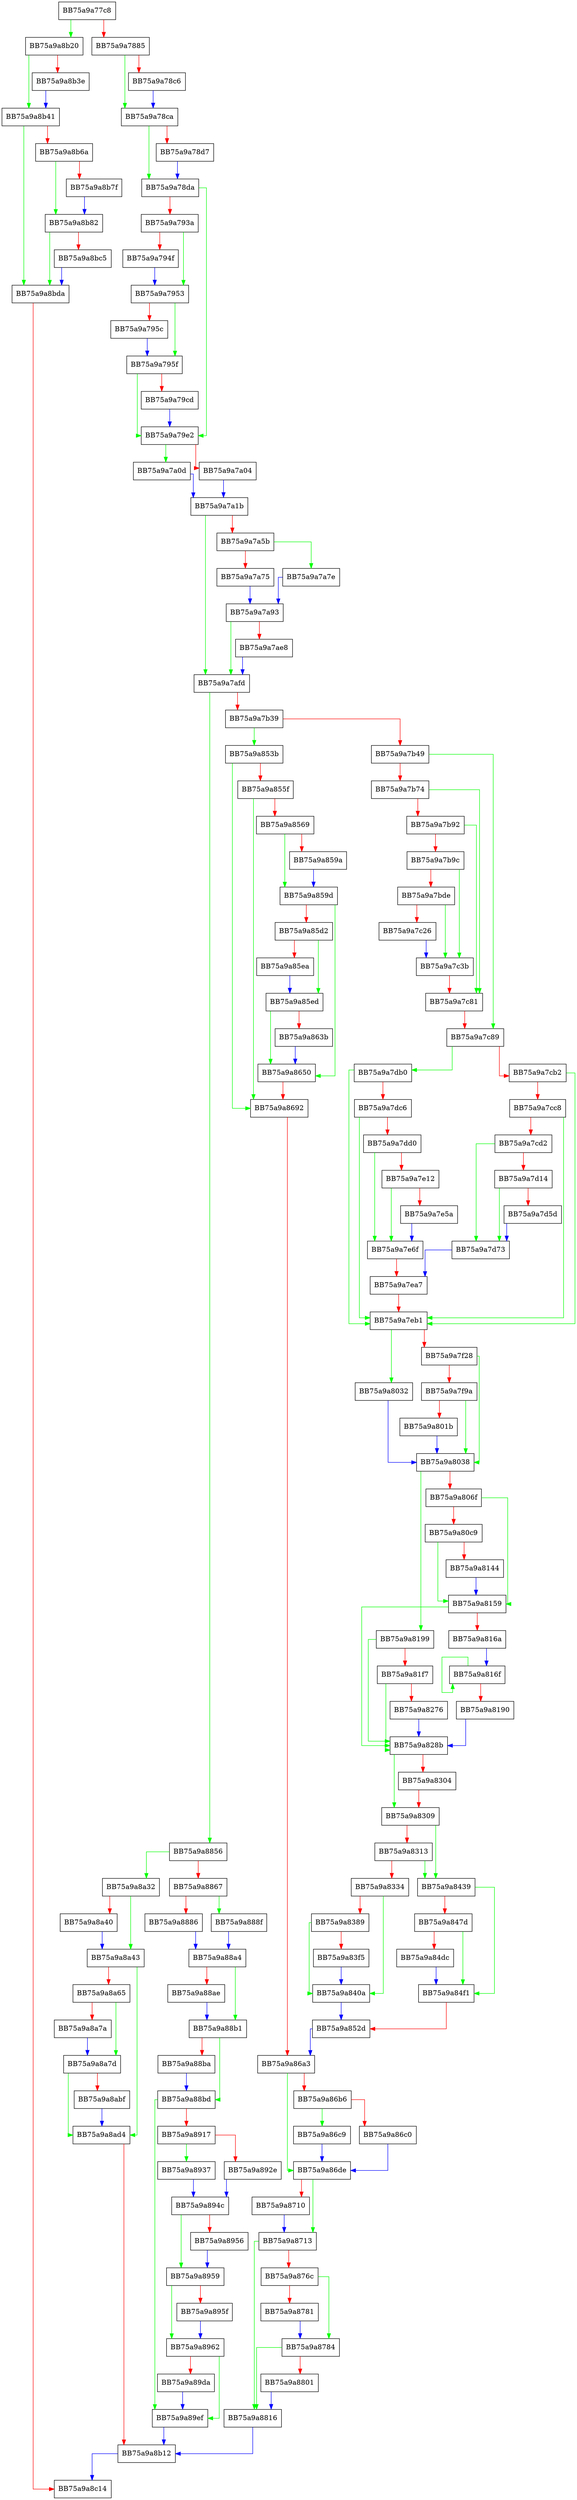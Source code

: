 digraph _handle_model_not_found_process_detection {
  node [shape="box"];
  graph [splines=ortho];
  BB75a9a77c8 -> BB75a9a8b20 [color="green"];
  BB75a9a77c8 -> BB75a9a7885 [color="red"];
  BB75a9a7885 -> BB75a9a78ca [color="green"];
  BB75a9a7885 -> BB75a9a78c6 [color="red"];
  BB75a9a78c6 -> BB75a9a78ca [color="blue"];
  BB75a9a78ca -> BB75a9a78da [color="green"];
  BB75a9a78ca -> BB75a9a78d7 [color="red"];
  BB75a9a78d7 -> BB75a9a78da [color="blue"];
  BB75a9a78da -> BB75a9a79e2 [color="green"];
  BB75a9a78da -> BB75a9a793a [color="red"];
  BB75a9a793a -> BB75a9a7953 [color="green"];
  BB75a9a793a -> BB75a9a794f [color="red"];
  BB75a9a794f -> BB75a9a7953 [color="blue"];
  BB75a9a7953 -> BB75a9a795f [color="green"];
  BB75a9a7953 -> BB75a9a795c [color="red"];
  BB75a9a795c -> BB75a9a795f [color="blue"];
  BB75a9a795f -> BB75a9a79e2 [color="green"];
  BB75a9a795f -> BB75a9a79cd [color="red"];
  BB75a9a79cd -> BB75a9a79e2 [color="blue"];
  BB75a9a79e2 -> BB75a9a7a0d [color="green"];
  BB75a9a79e2 -> BB75a9a7a04 [color="red"];
  BB75a9a7a04 -> BB75a9a7a1b [color="blue"];
  BB75a9a7a0d -> BB75a9a7a1b [color="blue"];
  BB75a9a7a1b -> BB75a9a7afd [color="green"];
  BB75a9a7a1b -> BB75a9a7a5b [color="red"];
  BB75a9a7a5b -> BB75a9a7a7e [color="green"];
  BB75a9a7a5b -> BB75a9a7a75 [color="red"];
  BB75a9a7a75 -> BB75a9a7a93 [color="blue"];
  BB75a9a7a7e -> BB75a9a7a93 [color="blue"];
  BB75a9a7a93 -> BB75a9a7afd [color="green"];
  BB75a9a7a93 -> BB75a9a7ae8 [color="red"];
  BB75a9a7ae8 -> BB75a9a7afd [color="blue"];
  BB75a9a7afd -> BB75a9a8856 [color="green"];
  BB75a9a7afd -> BB75a9a7b39 [color="red"];
  BB75a9a7b39 -> BB75a9a853b [color="green"];
  BB75a9a7b39 -> BB75a9a7b49 [color="red"];
  BB75a9a7b49 -> BB75a9a7c89 [color="green"];
  BB75a9a7b49 -> BB75a9a7b74 [color="red"];
  BB75a9a7b74 -> BB75a9a7c81 [color="green"];
  BB75a9a7b74 -> BB75a9a7b92 [color="red"];
  BB75a9a7b92 -> BB75a9a7c81 [color="green"];
  BB75a9a7b92 -> BB75a9a7b9c [color="red"];
  BB75a9a7b9c -> BB75a9a7c3b [color="green"];
  BB75a9a7b9c -> BB75a9a7bde [color="red"];
  BB75a9a7bde -> BB75a9a7c3b [color="green"];
  BB75a9a7bde -> BB75a9a7c26 [color="red"];
  BB75a9a7c26 -> BB75a9a7c3b [color="blue"];
  BB75a9a7c3b -> BB75a9a7c81 [color="red"];
  BB75a9a7c81 -> BB75a9a7c89 [color="red"];
  BB75a9a7c89 -> BB75a9a7db0 [color="green"];
  BB75a9a7c89 -> BB75a9a7cb2 [color="red"];
  BB75a9a7cb2 -> BB75a9a7eb1 [color="green"];
  BB75a9a7cb2 -> BB75a9a7cc8 [color="red"];
  BB75a9a7cc8 -> BB75a9a7eb1 [color="green"];
  BB75a9a7cc8 -> BB75a9a7cd2 [color="red"];
  BB75a9a7cd2 -> BB75a9a7d73 [color="green"];
  BB75a9a7cd2 -> BB75a9a7d14 [color="red"];
  BB75a9a7d14 -> BB75a9a7d73 [color="green"];
  BB75a9a7d14 -> BB75a9a7d5d [color="red"];
  BB75a9a7d5d -> BB75a9a7d73 [color="blue"];
  BB75a9a7d73 -> BB75a9a7ea7 [color="blue"];
  BB75a9a7db0 -> BB75a9a7eb1 [color="green"];
  BB75a9a7db0 -> BB75a9a7dc6 [color="red"];
  BB75a9a7dc6 -> BB75a9a7eb1 [color="green"];
  BB75a9a7dc6 -> BB75a9a7dd0 [color="red"];
  BB75a9a7dd0 -> BB75a9a7e6f [color="green"];
  BB75a9a7dd0 -> BB75a9a7e12 [color="red"];
  BB75a9a7e12 -> BB75a9a7e6f [color="green"];
  BB75a9a7e12 -> BB75a9a7e5a [color="red"];
  BB75a9a7e5a -> BB75a9a7e6f [color="blue"];
  BB75a9a7e6f -> BB75a9a7ea7 [color="red"];
  BB75a9a7ea7 -> BB75a9a7eb1 [color="red"];
  BB75a9a7eb1 -> BB75a9a8032 [color="green"];
  BB75a9a7eb1 -> BB75a9a7f28 [color="red"];
  BB75a9a7f28 -> BB75a9a8038 [color="green"];
  BB75a9a7f28 -> BB75a9a7f9a [color="red"];
  BB75a9a7f9a -> BB75a9a8038 [color="green"];
  BB75a9a7f9a -> BB75a9a801b [color="red"];
  BB75a9a801b -> BB75a9a8038 [color="blue"];
  BB75a9a8032 -> BB75a9a8038 [color="blue"];
  BB75a9a8038 -> BB75a9a8199 [color="green"];
  BB75a9a8038 -> BB75a9a806f [color="red"];
  BB75a9a806f -> BB75a9a8159 [color="green"];
  BB75a9a806f -> BB75a9a80c9 [color="red"];
  BB75a9a80c9 -> BB75a9a8159 [color="green"];
  BB75a9a80c9 -> BB75a9a8144 [color="red"];
  BB75a9a8144 -> BB75a9a8159 [color="blue"];
  BB75a9a8159 -> BB75a9a828b [color="green"];
  BB75a9a8159 -> BB75a9a816a [color="red"];
  BB75a9a816a -> BB75a9a816f [color="blue"];
  BB75a9a816f -> BB75a9a816f [color="green"];
  BB75a9a816f -> BB75a9a8190 [color="red"];
  BB75a9a8190 -> BB75a9a828b [color="blue"];
  BB75a9a8199 -> BB75a9a828b [color="green"];
  BB75a9a8199 -> BB75a9a81f7 [color="red"];
  BB75a9a81f7 -> BB75a9a828b [color="green"];
  BB75a9a81f7 -> BB75a9a8276 [color="red"];
  BB75a9a8276 -> BB75a9a828b [color="blue"];
  BB75a9a828b -> BB75a9a8309 [color="green"];
  BB75a9a828b -> BB75a9a8304 [color="red"];
  BB75a9a8304 -> BB75a9a8309 [color="red"];
  BB75a9a8309 -> BB75a9a8439 [color="green"];
  BB75a9a8309 -> BB75a9a8313 [color="red"];
  BB75a9a8313 -> BB75a9a8439 [color="green"];
  BB75a9a8313 -> BB75a9a8334 [color="red"];
  BB75a9a8334 -> BB75a9a840a [color="green"];
  BB75a9a8334 -> BB75a9a8389 [color="red"];
  BB75a9a8389 -> BB75a9a840a [color="green"];
  BB75a9a8389 -> BB75a9a83f5 [color="red"];
  BB75a9a83f5 -> BB75a9a840a [color="blue"];
  BB75a9a840a -> BB75a9a852d [color="blue"];
  BB75a9a8439 -> BB75a9a84f1 [color="green"];
  BB75a9a8439 -> BB75a9a847d [color="red"];
  BB75a9a847d -> BB75a9a84f1 [color="green"];
  BB75a9a847d -> BB75a9a84dc [color="red"];
  BB75a9a84dc -> BB75a9a84f1 [color="blue"];
  BB75a9a84f1 -> BB75a9a852d [color="red"];
  BB75a9a852d -> BB75a9a86a3 [color="blue"];
  BB75a9a853b -> BB75a9a8692 [color="green"];
  BB75a9a853b -> BB75a9a855f [color="red"];
  BB75a9a855f -> BB75a9a8692 [color="green"];
  BB75a9a855f -> BB75a9a8569 [color="red"];
  BB75a9a8569 -> BB75a9a859d [color="green"];
  BB75a9a8569 -> BB75a9a859a [color="red"];
  BB75a9a859a -> BB75a9a859d [color="blue"];
  BB75a9a859d -> BB75a9a8650 [color="green"];
  BB75a9a859d -> BB75a9a85d2 [color="red"];
  BB75a9a85d2 -> BB75a9a85ed [color="green"];
  BB75a9a85d2 -> BB75a9a85ea [color="red"];
  BB75a9a85ea -> BB75a9a85ed [color="blue"];
  BB75a9a85ed -> BB75a9a8650 [color="green"];
  BB75a9a85ed -> BB75a9a863b [color="red"];
  BB75a9a863b -> BB75a9a8650 [color="blue"];
  BB75a9a8650 -> BB75a9a8692 [color="red"];
  BB75a9a8692 -> BB75a9a86a3 [color="red"];
  BB75a9a86a3 -> BB75a9a86de [color="green"];
  BB75a9a86a3 -> BB75a9a86b6 [color="red"];
  BB75a9a86b6 -> BB75a9a86c9 [color="green"];
  BB75a9a86b6 -> BB75a9a86c0 [color="red"];
  BB75a9a86c0 -> BB75a9a86de [color="blue"];
  BB75a9a86c9 -> BB75a9a86de [color="blue"];
  BB75a9a86de -> BB75a9a8713 [color="green"];
  BB75a9a86de -> BB75a9a8710 [color="red"];
  BB75a9a8710 -> BB75a9a8713 [color="blue"];
  BB75a9a8713 -> BB75a9a8816 [color="green"];
  BB75a9a8713 -> BB75a9a876c [color="red"];
  BB75a9a876c -> BB75a9a8784 [color="green"];
  BB75a9a876c -> BB75a9a8781 [color="red"];
  BB75a9a8781 -> BB75a9a8784 [color="blue"];
  BB75a9a8784 -> BB75a9a8816 [color="green"];
  BB75a9a8784 -> BB75a9a8801 [color="red"];
  BB75a9a8801 -> BB75a9a8816 [color="blue"];
  BB75a9a8816 -> BB75a9a8b12 [color="blue"];
  BB75a9a8856 -> BB75a9a8a32 [color="green"];
  BB75a9a8856 -> BB75a9a8867 [color="red"];
  BB75a9a8867 -> BB75a9a888f [color="green"];
  BB75a9a8867 -> BB75a9a8886 [color="red"];
  BB75a9a8886 -> BB75a9a88a4 [color="blue"];
  BB75a9a888f -> BB75a9a88a4 [color="blue"];
  BB75a9a88a4 -> BB75a9a88b1 [color="green"];
  BB75a9a88a4 -> BB75a9a88ae [color="red"];
  BB75a9a88ae -> BB75a9a88b1 [color="blue"];
  BB75a9a88b1 -> BB75a9a88bd [color="green"];
  BB75a9a88b1 -> BB75a9a88ba [color="red"];
  BB75a9a88ba -> BB75a9a88bd [color="blue"];
  BB75a9a88bd -> BB75a9a89ef [color="green"];
  BB75a9a88bd -> BB75a9a8917 [color="red"];
  BB75a9a8917 -> BB75a9a8937 [color="green"];
  BB75a9a8917 -> BB75a9a892e [color="red"];
  BB75a9a892e -> BB75a9a894c [color="blue"];
  BB75a9a8937 -> BB75a9a894c [color="blue"];
  BB75a9a894c -> BB75a9a8959 [color="green"];
  BB75a9a894c -> BB75a9a8956 [color="red"];
  BB75a9a8956 -> BB75a9a8959 [color="blue"];
  BB75a9a8959 -> BB75a9a8962 [color="green"];
  BB75a9a8959 -> BB75a9a895f [color="red"];
  BB75a9a895f -> BB75a9a8962 [color="blue"];
  BB75a9a8962 -> BB75a9a89ef [color="green"];
  BB75a9a8962 -> BB75a9a89da [color="red"];
  BB75a9a89da -> BB75a9a89ef [color="blue"];
  BB75a9a89ef -> BB75a9a8b12 [color="blue"];
  BB75a9a8a32 -> BB75a9a8a43 [color="green"];
  BB75a9a8a32 -> BB75a9a8a40 [color="red"];
  BB75a9a8a40 -> BB75a9a8a43 [color="blue"];
  BB75a9a8a43 -> BB75a9a8ad4 [color="green"];
  BB75a9a8a43 -> BB75a9a8a65 [color="red"];
  BB75a9a8a65 -> BB75a9a8a7d [color="green"];
  BB75a9a8a65 -> BB75a9a8a7a [color="red"];
  BB75a9a8a7a -> BB75a9a8a7d [color="blue"];
  BB75a9a8a7d -> BB75a9a8ad4 [color="green"];
  BB75a9a8a7d -> BB75a9a8abf [color="red"];
  BB75a9a8abf -> BB75a9a8ad4 [color="blue"];
  BB75a9a8ad4 -> BB75a9a8b12 [color="red"];
  BB75a9a8b12 -> BB75a9a8c14 [color="blue"];
  BB75a9a8b20 -> BB75a9a8b41 [color="green"];
  BB75a9a8b20 -> BB75a9a8b3e [color="red"];
  BB75a9a8b3e -> BB75a9a8b41 [color="blue"];
  BB75a9a8b41 -> BB75a9a8bda [color="green"];
  BB75a9a8b41 -> BB75a9a8b6a [color="red"];
  BB75a9a8b6a -> BB75a9a8b82 [color="green"];
  BB75a9a8b6a -> BB75a9a8b7f [color="red"];
  BB75a9a8b7f -> BB75a9a8b82 [color="blue"];
  BB75a9a8b82 -> BB75a9a8bda [color="green"];
  BB75a9a8b82 -> BB75a9a8bc5 [color="red"];
  BB75a9a8bc5 -> BB75a9a8bda [color="blue"];
  BB75a9a8bda -> BB75a9a8c14 [color="red"];
}